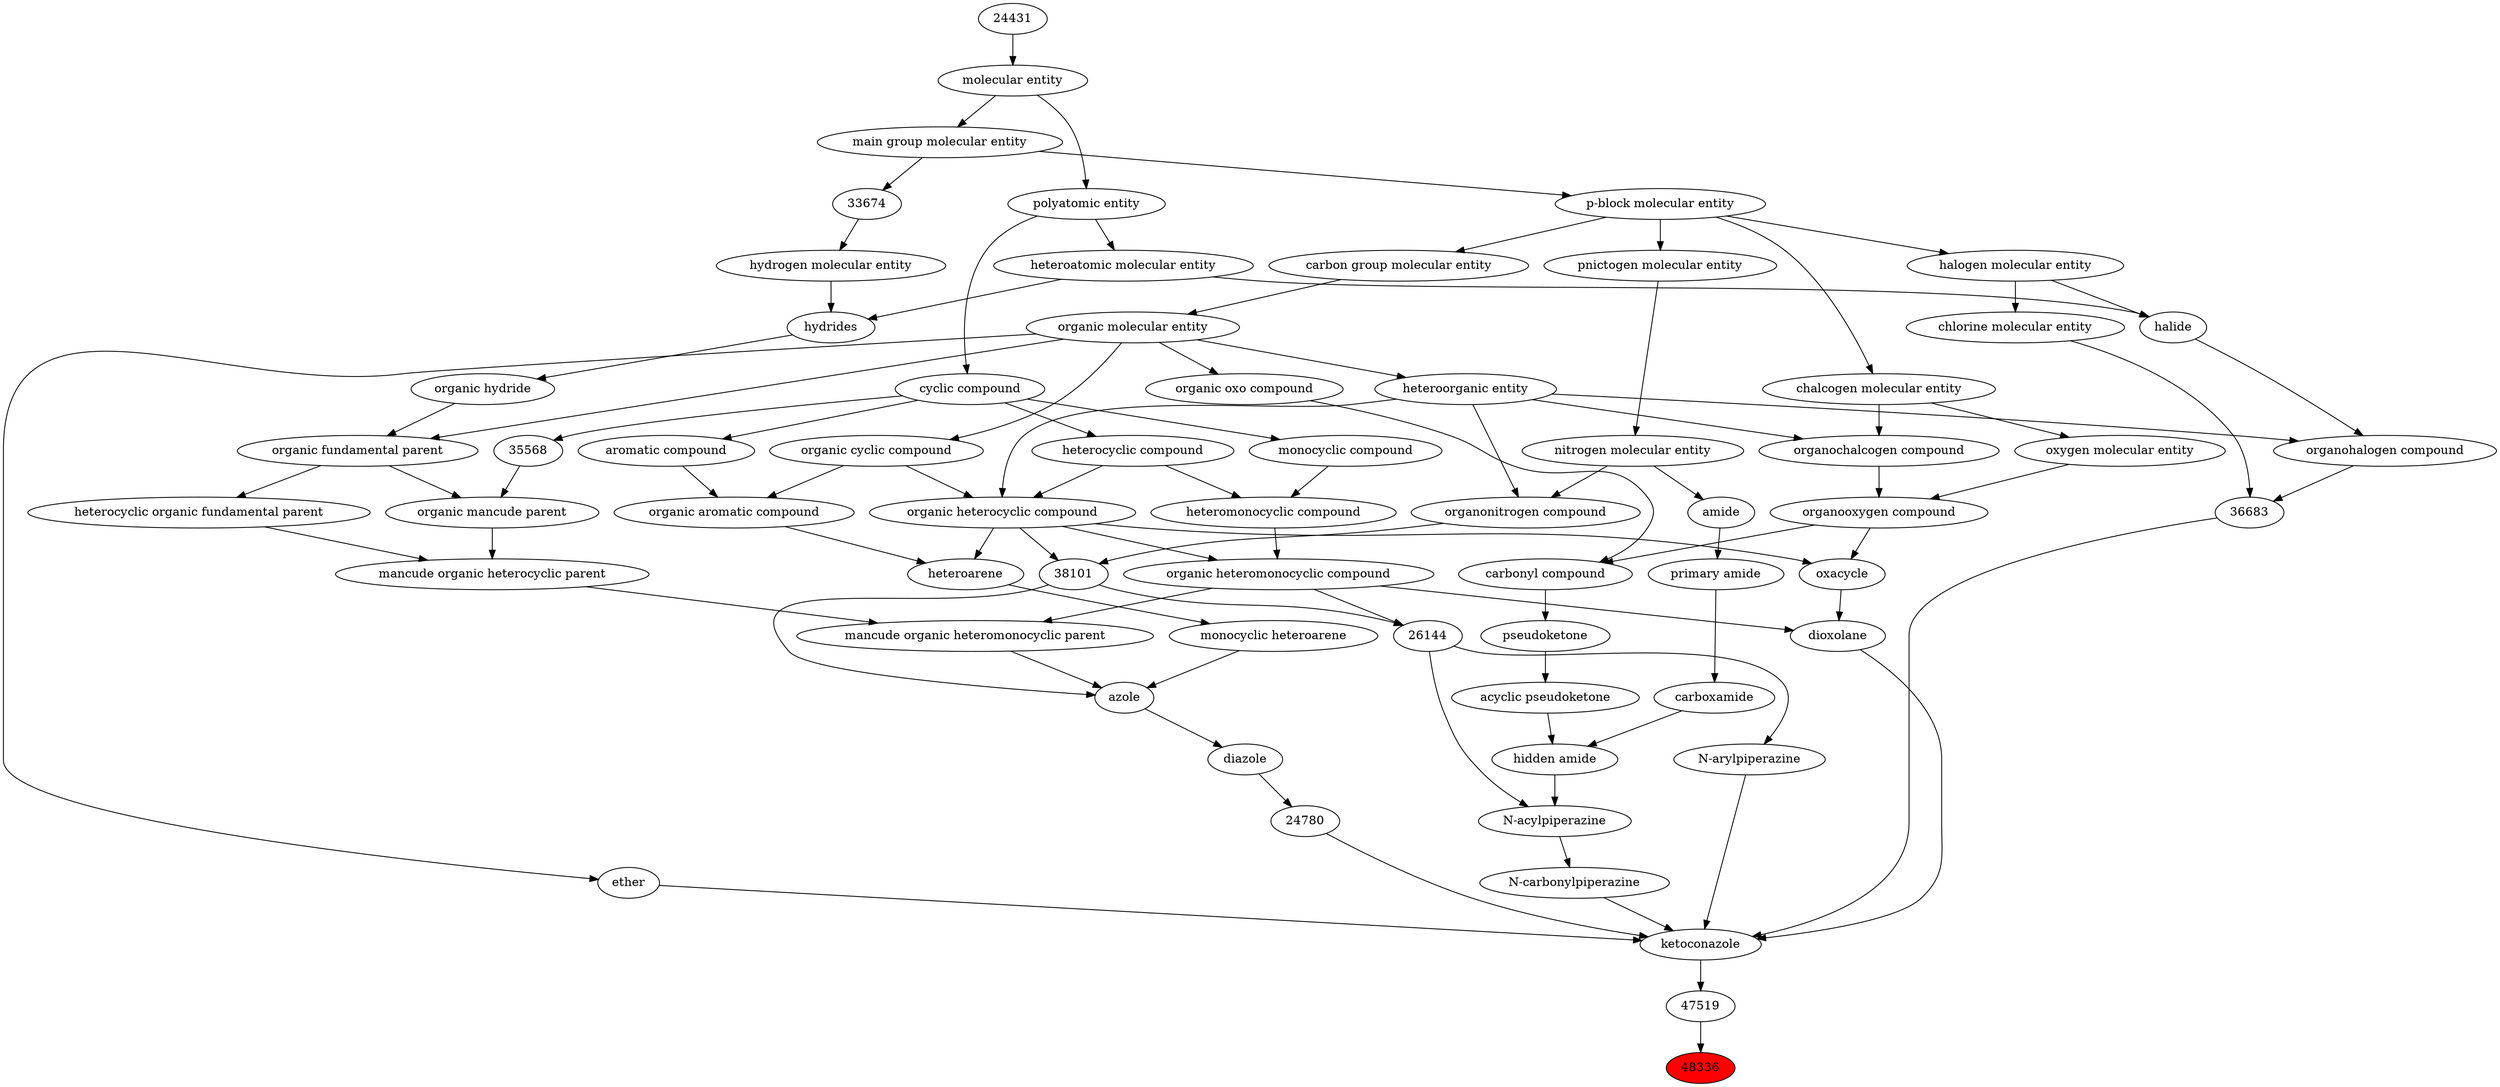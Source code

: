 digraph tree{ 
48336 [label="48336" fillcolor=red style=filled]
47519 -> 48336
47519 [label="47519"]
48339 -> 47519
48339 [label="ketoconazole"]
46848 -> 48339
46917 -> 48339
36683 -> 48339
24780 -> 48339
25698 -> 48339
39430 -> 48339
46848 [label="N-arylpiperazine"]
26144 -> 46848
46917 [label="N-carbonylpiperazine"]
46844 -> 46917
36683 [label="36683"]
36684 -> 36683
23117 -> 36683
24780 [label="24780"]
23677 -> 24780
25698 [label="ether"]
50860 -> 25698
39430 [label="dioxolane"]
25693 -> 39430
38104 -> 39430
26144 [label="26144"]
38101 -> 26144
25693 -> 26144
46844 [label="N-acylpiperazine"]
46754 -> 46844
26144 -> 46844
36684 [label="organohalogen compound"]
33285 -> 36684
37578 -> 36684
23117 [label="chlorine molecular entity"]
24471 -> 23117
23677 [label="diazole"]
68452 -> 23677
50860 [label="organic molecular entity"]
33582 -> 50860
25693 [label="organic heteromonocyclic compound"]
33670 -> 25693
24532 -> 25693
38104 [label="oxacycle"]
24532 -> 38104
36963 -> 38104
38101 [label="38101"]
24532 -> 38101
35352 -> 38101
46754 [label="hidden amide"]
36589 -> 46754
37622 -> 46754
33285 [label="heteroorganic entity"]
50860 -> 33285
37578 [label="halide"]
24471 -> 37578
37577 -> 37578
24471 [label="halogen molecular entity"]
33675 -> 24471
68452 [label="azole"]
35555 -> 68452
38179 -> 68452
38101 -> 68452
33582 [label="carbon group molecular entity"]
33675 -> 33582
33670 [label="heteromonocyclic compound"]
5686 -> 33670
33661 -> 33670
24532 [label="organic heterocyclic compound"]
33285 -> 24532
33832 -> 24532
5686 -> 24532
36963 [label="organooxygen compound"]
36962 -> 36963
25806 -> 36963
35352 [label="organonitrogen compound"]
51143 -> 35352
33285 -> 35352
36589 [label="acyclic pseudoketone"]
36585 -> 36589
37622 [label="carboxamide"]
33256 -> 37622
37577 [label="heteroatomic molecular entity"]
36357 -> 37577
33675 [label="p-block molecular entity"]
33579 -> 33675
35555 [label="mancude organic heteromonocyclic parent"]
25693 -> 35555
35571 -> 35555
38179 [label="monocyclic heteroarene"]
33833 -> 38179
5686 [label="heterocyclic compound"]
33595 -> 5686
33661 [label="monocyclic compound"]
33595 -> 33661
33832 [label="organic cyclic compound"]
50860 -> 33832
36962 [label="organochalcogen compound"]
33285 -> 36962
33304 -> 36962
25806 [label="oxygen molecular entity"]
33304 -> 25806
51143 [label="nitrogen molecular entity"]
33302 -> 51143
36585 [label="pseudoketone"]
36586 -> 36585
33256 [label="primary amide"]
32988 -> 33256
36357 [label="polyatomic entity"]
23367 -> 36357
33579 [label="main group molecular entity"]
23367 -> 33579
35571 [label="mancude organic heterocyclic parent"]
35573 -> 35571
35552 -> 35571
33833 [label="heteroarene"]
33659 -> 33833
24532 -> 33833
33595 [label="cyclic compound"]
36357 -> 33595
33304 [label="chalcogen molecular entity"]
33675 -> 33304
33302 [label="pnictogen molecular entity"]
33675 -> 33302
36586 [label="carbonyl compound"]
36587 -> 36586
36963 -> 36586
32988 [label="amide"]
51143 -> 32988
23367 [label="molecular entity"]
24431 -> 23367
35573 [label="organic mancude parent"]
35568 -> 35573
33245 -> 35573
35552 [label="heterocyclic organic fundamental parent"]
33245 -> 35552
33659 [label="organic aromatic compound"]
33832 -> 33659
33655 -> 33659
36587 [label="organic oxo compound"]
50860 -> 36587
24431 [label="24431"]
35568 [label="35568"]
33595 -> 35568
33245 [label="organic fundamental parent"]
50860 -> 33245
37175 -> 33245
33655 [label="aromatic compound"]
33595 -> 33655
37175 [label="organic hydride"]
33692 -> 37175
33692 [label="hydrides"]
33608 -> 33692
37577 -> 33692
33608 [label="hydrogen molecular entity"]
33674 -> 33608
33674 [label="33674"]
33579 -> 33674
}
